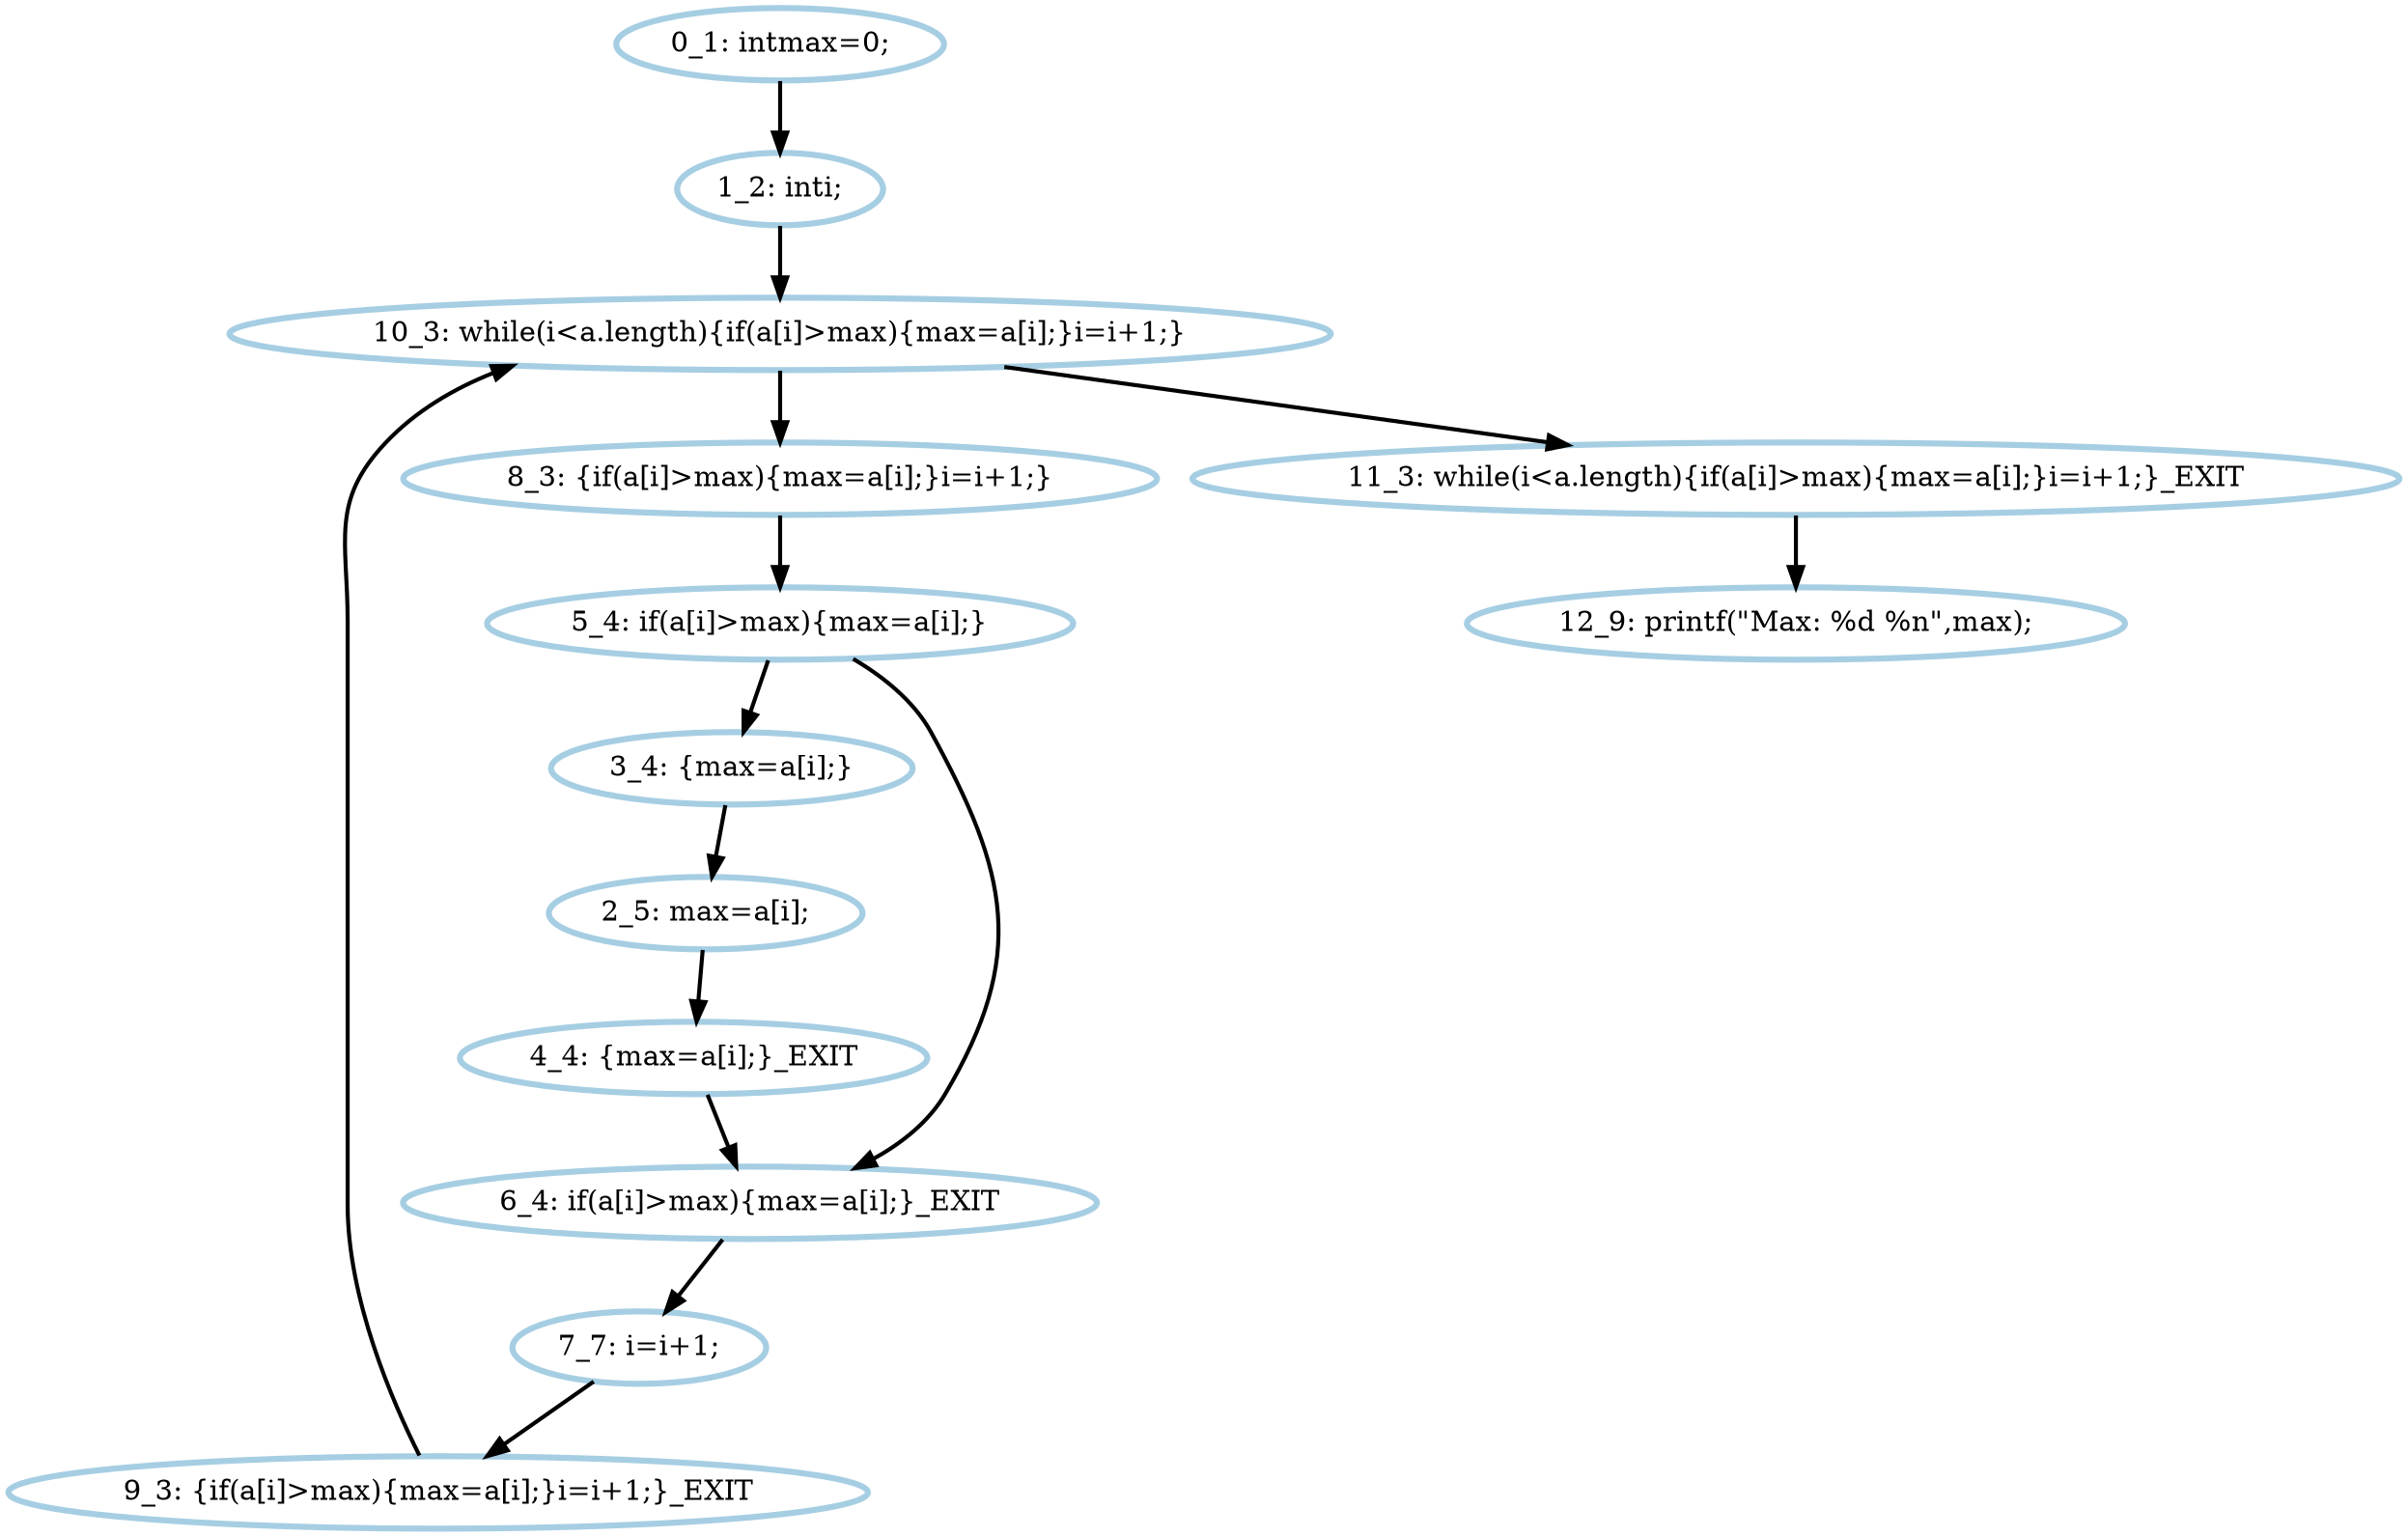 digraph G {
    0 [penwidth=3,label="0_1: intmax=0;",color=1, colorscheme=paired12] 
    1 [penwidth=3,label="1_2: inti;",color=1, colorscheme=paired12] 
    2 [penwidth=3,label="2_5: max=a[i];",color=1, colorscheme=paired12] 
    3 [penwidth=3,label="3_4: {max=a[i];}",color=1, colorscheme=paired12] 
    4 [penwidth=3,label="4_4: {max=a[i];}_EXIT",color=1, colorscheme=paired12] 
    5 [penwidth=3,label="5_4: if(a[i]>max){max=a[i];}",color=1, colorscheme=paired12] 
    6 [penwidth=3,label="6_4: if(a[i]>max){max=a[i];}_EXIT",color=1, colorscheme=paired12] 
    7 [penwidth=3,label="7_7: i=i+1;",color=1, colorscheme=paired12] 
    8 [penwidth=3,label="8_3: {if(a[i]>max){max=a[i];}i=i+1;}",color=1, colorscheme=paired12] 
    9 [penwidth=3,label="9_3: {if(a[i]>max){max=a[i];}i=i+1;}_EXIT",color=1, colorscheme=paired12] 
    10 [penwidth=3,label="10_3: while(i<a.length){if(a[i]>max){max=a[i];}i=i+1;}",color=1, colorscheme=paired12] 
    11 [penwidth=3,label="11_3: while(i<a.length){if(a[i]>max){max=a[i];}i=i+1;}_EXIT",color=1, colorscheme=paired12] 
    12 [penwidth=3,label="12_9: printf(\"Max: %d %n\",max);",color=1, colorscheme=paired12] 

    0->1 [penwidth=2] 
    1->10 [penwidth=2] 
    2->4 [penwidth=2] 
    3->2 [penwidth=2] 
    4->6 [penwidth=2] 
    5->3 [penwidth=2] 
    5->6 [penwidth=2] 
    6->7 [penwidth=2] 
    7->9 [penwidth=2] 
    8->5 [penwidth=2] 
    9->10 [penwidth=2] 
    10->11 [penwidth=2] 
    10->8 [penwidth=2] 
    11->12 [penwidth=2] 
}